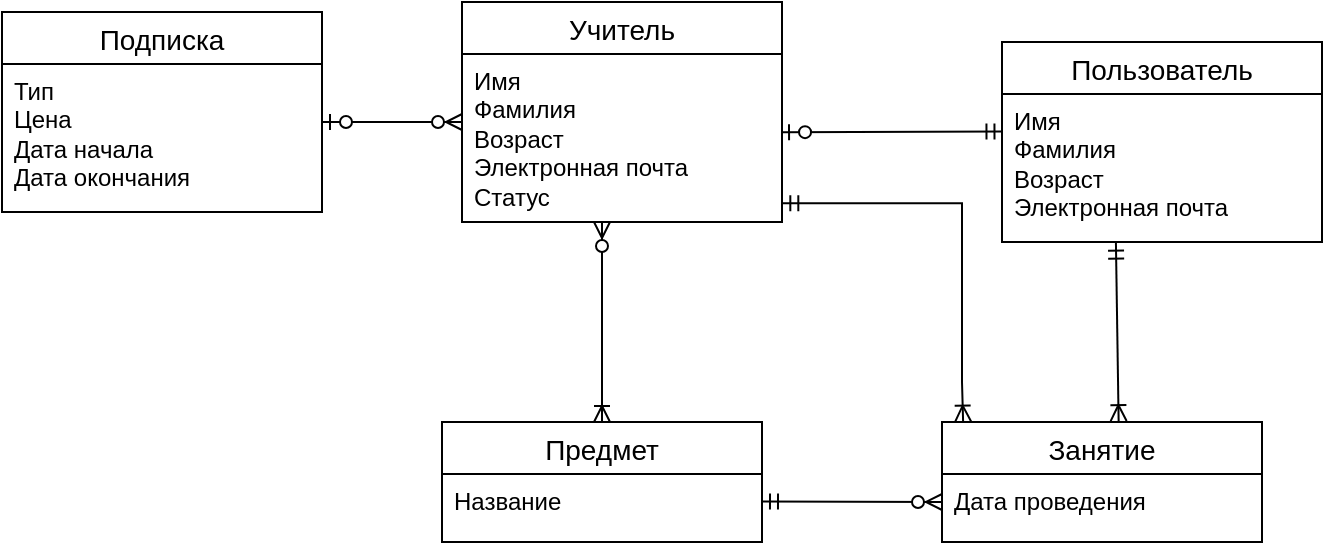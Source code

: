 <mxfile>
    <diagram id="3HHGXMptpGLxswifrUpp" name="Страница 1">
        <mxGraphModel dx="631" dy="335" grid="1" gridSize="10" guides="1" tooltips="1" connect="1" arrows="1" fold="1" page="1" pageScale="1" pageWidth="827" pageHeight="1169" math="0" shadow="0">
            <root>
                <mxCell id="0"/>
                <mxCell id="1" parent="0"/>
                <mxCell id="2" value="" style="fontSize=12;html=1;endArrow=ERoneToMany;startArrow=ERmandOne;rounded=0;entryX=0.552;entryY=-0.008;entryDx=0;entryDy=0;entryPerimeter=0;exitX=0.356;exitY=1.004;exitDx=0;exitDy=0;exitPerimeter=0;" edge="1" parent="1" source="15" target="16">
                    <mxGeometry width="100" height="100" relative="1" as="geometry">
                        <mxPoint x="609" y="270" as="sourcePoint"/>
                        <mxPoint x="610" y="360" as="targetPoint"/>
                    </mxGeometry>
                </mxCell>
                <mxCell id="3" value="" style="fontSize=12;html=1;endArrow=ERzeroToMany;startArrow=ERmandOne;rounded=0;entryX=-0.001;entryY=0.285;entryDx=0;entryDy=0;exitX=1;exitY=0.404;exitDx=0;exitDy=0;entryPerimeter=0;exitPerimeter=0;" edge="1" parent="1" source="11">
                    <mxGeometry width="100" height="100" relative="1" as="geometry">
                        <mxPoint x="410.24" y="400.4" as="sourcePoint"/>
                        <mxPoint x="520.0" y="400" as="targetPoint"/>
                    </mxGeometry>
                </mxCell>
                <mxCell id="4" value="" style="fontSize=12;html=1;endArrow=ERzeroToOne;startArrow=ERmandOne;rounded=0;entryX=0.998;entryY=0.216;entryDx=0;entryDy=0;entryPerimeter=0;exitX=0.001;exitY=0.21;exitDx=0;exitDy=0;exitPerimeter=0;" edge="1" parent="1">
                    <mxGeometry width="100" height="100" relative="1" as="geometry">
                        <mxPoint x="550.24" y="214.7" as="sourcePoint"/>
                        <mxPoint x="439.52" y="215.12" as="targetPoint"/>
                    </mxGeometry>
                </mxCell>
                <mxCell id="5" value="" style="fontSize=12;html=1;endArrow=ERzeroToMany;startArrow=ERzeroToOne;rounded=0;exitX=1;exitY=0.5;exitDx=0;exitDy=0;" edge="1" parent="1">
                    <mxGeometry width="100" height="100" relative="1" as="geometry">
                        <mxPoint x="210" y="210" as="sourcePoint"/>
                        <mxPoint x="280" y="210" as="targetPoint"/>
                    </mxGeometry>
                </mxCell>
                <mxCell id="6" value="" style="fontSize=12;html=1;endArrow=ERoneToMany;startArrow=ERzeroToMany;rounded=0;entryX=0.5;entryY=0;entryDx=0;entryDy=0;" edge="1" parent="1">
                    <mxGeometry width="100" height="100" relative="1" as="geometry">
                        <mxPoint x="350" y="260" as="sourcePoint"/>
                        <mxPoint x="350" y="360" as="targetPoint"/>
                    </mxGeometry>
                </mxCell>
                <mxCell id="7" value="" style="fontSize=12;html=1;endArrow=ERoneToMany;startArrow=ERmandOne;rounded=0;exitX=1.001;exitY=0.888;exitDx=0;exitDy=0;exitPerimeter=0;elbow=vertical;edgeStyle=orthogonalEdgeStyle;entryX=0.066;entryY=-0.003;entryDx=0;entryDy=0;entryPerimeter=0;" edge="1" parent="1" source="13" target="16">
                    <mxGeometry width="100" height="100" relative="1" as="geometry">
                        <mxPoint x="380" y="280" as="sourcePoint"/>
                        <mxPoint x="530" y="340" as="targetPoint"/>
                        <Array as="points">
                            <mxPoint x="530" y="251"/>
                            <mxPoint x="530" y="340"/>
                            <mxPoint x="531" y="340"/>
                        </Array>
                    </mxGeometry>
                </mxCell>
                <mxCell id="8" value="Подписка" style="swimlane;fontStyle=0;childLayout=stackLayout;horizontal=1;startSize=26;horizontalStack=0;resizeParent=1;resizeParentMax=0;resizeLast=0;collapsible=1;marginBottom=0;align=center;fontSize=14;" vertex="1" parent="1">
                    <mxGeometry x="50" y="155" width="160" height="100" as="geometry"/>
                </mxCell>
                <mxCell id="9" value="&lt;div&gt;Тип&lt;/div&gt;&lt;div&gt;Цена&lt;/div&gt;&lt;div&gt;Дата начала&lt;/div&gt;&lt;div&gt;Дата окончания&lt;/div&gt;" style="text;strokeColor=none;fillColor=none;spacingLeft=4;spacingRight=4;overflow=hidden;rotatable=0;points=[[0,0.5],[1,0.5]];portConstraint=eastwest;fontSize=12;whiteSpace=wrap;html=1;" vertex="1" parent="8">
                    <mxGeometry y="26" width="160" height="74" as="geometry"/>
                </mxCell>
                <mxCell id="10" value="Предмет" style="swimlane;fontStyle=0;childLayout=stackLayout;horizontal=1;startSize=26;horizontalStack=0;resizeParent=1;resizeParentMax=0;resizeLast=0;collapsible=1;marginBottom=0;align=center;fontSize=14;" vertex="1" parent="1">
                    <mxGeometry x="270" y="360" width="160" height="60" as="geometry"/>
                </mxCell>
                <mxCell id="11" value="&lt;div&gt;Название&lt;/div&gt;" style="text;strokeColor=none;fillColor=none;spacingLeft=4;spacingRight=4;overflow=hidden;rotatable=0;points=[[0,0.5],[1,0.5]];portConstraint=eastwest;fontSize=12;whiteSpace=wrap;html=1;" vertex="1" parent="10">
                    <mxGeometry y="26" width="160" height="34" as="geometry"/>
                </mxCell>
                <mxCell id="12" value="Учитель" style="swimlane;fontStyle=0;childLayout=stackLayout;horizontal=1;startSize=26;horizontalStack=0;resizeParent=1;resizeParentMax=0;resizeLast=0;collapsible=1;marginBottom=0;align=center;fontSize=14;" vertex="1" parent="1">
                    <mxGeometry x="280" y="150" width="160" height="110" as="geometry"/>
                </mxCell>
                <mxCell id="13" value="Имя&lt;div&gt;Фамилия&lt;/div&gt;&lt;div&gt;Возраст&lt;/div&gt;&lt;div&gt;Электронная почта&lt;/div&gt;&lt;div&gt;Статус&lt;/div&gt;" style="text;strokeColor=none;fillColor=none;spacingLeft=4;spacingRight=4;overflow=hidden;rotatable=0;points=[[0,0.5],[1,0.5]];portConstraint=eastwest;fontSize=12;whiteSpace=wrap;html=1;" vertex="1" parent="12">
                    <mxGeometry y="26" width="160" height="84" as="geometry"/>
                </mxCell>
                <mxCell id="14" value="Пользователь" style="swimlane;fontStyle=0;childLayout=stackLayout;horizontal=1;startSize=26;horizontalStack=0;resizeParent=1;resizeParentMax=0;resizeLast=0;collapsible=1;marginBottom=0;align=center;fontSize=14;" vertex="1" parent="1">
                    <mxGeometry x="550" y="170" width="160" height="100" as="geometry"/>
                </mxCell>
                <mxCell id="15" value="Имя&lt;div&gt;Фамилия&lt;/div&gt;&lt;div&gt;Возраст&lt;/div&gt;&lt;div&gt;Электронная почта&lt;/div&gt;" style="text;strokeColor=none;fillColor=none;spacingLeft=4;spacingRight=4;overflow=hidden;rotatable=0;points=[[0,0.5],[1,0.5]];portConstraint=eastwest;fontSize=12;whiteSpace=wrap;html=1;" vertex="1" parent="14">
                    <mxGeometry y="26" width="160" height="74" as="geometry"/>
                </mxCell>
                <mxCell id="16" value="Занятие" style="swimlane;fontStyle=0;childLayout=stackLayout;horizontal=1;startSize=26;horizontalStack=0;resizeParent=1;resizeParentMax=0;resizeLast=0;collapsible=1;marginBottom=0;align=center;fontSize=14;" vertex="1" parent="1">
                    <mxGeometry x="520" y="360" width="160" height="60" as="geometry"/>
                </mxCell>
                <mxCell id="17" value="&lt;div&gt;Дата проведения&lt;/div&gt;" style="text;strokeColor=none;fillColor=none;spacingLeft=4;spacingRight=4;overflow=hidden;rotatable=0;points=[[0,0.5],[1,0.5]];portConstraint=eastwest;fontSize=12;whiteSpace=wrap;html=1;" vertex="1" parent="16">
                    <mxGeometry y="26" width="160" height="34" as="geometry"/>
                </mxCell>
            </root>
        </mxGraphModel>
    </diagram>
    <diagram name="Логическая" id="tqp46UWrOPNlJtP1ji23">
        <mxGraphModel dx="1728" dy="479" grid="1" gridSize="10" guides="1" tooltips="1" connect="1" arrows="1" fold="1" page="1" pageScale="1" pageWidth="827" pageHeight="1169" math="0" shadow="0">
            <root>
                <mxCell id="0"/>
                <mxCell id="1" parent="0"/>
                <mxCell id="XHMddAtYbnCMsBiDMv2U-15" value="Пользователь" style="shape=table;startSize=30;container=1;collapsible=1;childLayout=tableLayout;fixedRows=1;rowLines=0;fontStyle=1;align=center;resizeLast=1;html=1;" parent="1" vertex="1">
                    <mxGeometry x="540" y="130" width="240" height="130" as="geometry"/>
                </mxCell>
                <mxCell id="XHMddAtYbnCMsBiDMv2U-16" value="" style="shape=tableRow;horizontal=0;startSize=0;swimlaneHead=0;swimlaneBody=0;fillColor=none;collapsible=0;dropTarget=0;points=[[0,0.5],[1,0.5]];portConstraint=eastwest;top=0;left=0;right=0;bottom=1;" parent="XHMddAtYbnCMsBiDMv2U-15" vertex="1">
                    <mxGeometry y="30" width="240" height="30" as="geometry"/>
                </mxCell>
                <mxCell id="XHMddAtYbnCMsBiDMv2U-17" value="PK" style="shape=partialRectangle;connectable=0;fillColor=none;top=0;left=0;bottom=0;right=0;fontStyle=1;overflow=hidden;whiteSpace=wrap;html=1;" parent="XHMddAtYbnCMsBiDMv2U-16" vertex="1">
                    <mxGeometry width="30" height="30" as="geometry">
                        <mxRectangle width="30" height="30" as="alternateBounds"/>
                    </mxGeometry>
                </mxCell>
                <mxCell id="XHMddAtYbnCMsBiDMv2U-18" value="&lt;span style=&quot;font-weight: 400;&quot;&gt;ИД Пользователя: Числовой&lt;/span&gt;" style="shape=partialRectangle;connectable=0;fillColor=none;top=0;left=0;bottom=0;right=0;align=left;spacingLeft=6;fontStyle=5;overflow=hidden;whiteSpace=wrap;html=1;" parent="XHMddAtYbnCMsBiDMv2U-16" vertex="1">
                    <mxGeometry x="30" width="210" height="30" as="geometry">
                        <mxRectangle width="210" height="30" as="alternateBounds"/>
                    </mxGeometry>
                </mxCell>
                <mxCell id="XHMddAtYbnCMsBiDMv2U-19" value="" style="shape=tableRow;horizontal=0;startSize=0;swimlaneHead=0;swimlaneBody=0;fillColor=none;collapsible=0;dropTarget=0;points=[[0,0.5],[1,0.5]];portConstraint=eastwest;top=0;left=0;right=0;bottom=0;" parent="XHMddAtYbnCMsBiDMv2U-15" vertex="1">
                    <mxGeometry y="60" width="240" height="70" as="geometry"/>
                </mxCell>
                <mxCell id="XHMddAtYbnCMsBiDMv2U-20" value="" style="shape=partialRectangle;connectable=0;fillColor=none;top=0;left=0;bottom=0;right=0;editable=1;overflow=hidden;whiteSpace=wrap;html=1;" parent="XHMddAtYbnCMsBiDMv2U-19" vertex="1">
                    <mxGeometry width="30" height="70" as="geometry">
                        <mxRectangle width="30" height="70" as="alternateBounds"/>
                    </mxGeometry>
                </mxCell>
                <mxCell id="XHMddAtYbnCMsBiDMv2U-21" value="&lt;div&gt;&lt;div&gt;Имя: Текстовый&lt;/div&gt;&lt;/div&gt;&lt;div&gt;Фамилия: Текстовый&lt;/div&gt;&lt;div&gt;Возраст: Числовой&lt;/div&gt;&lt;div&gt;Электронная почта: Текстовый&lt;/div&gt;&lt;div&gt;&lt;br&gt;&lt;/div&gt;&lt;div&gt;&lt;br&gt;&lt;/div&gt;" style="shape=partialRectangle;connectable=0;fillColor=none;top=0;left=0;bottom=0;right=0;align=left;spacingLeft=6;overflow=hidden;whiteSpace=wrap;html=1;" parent="XHMddAtYbnCMsBiDMv2U-19" vertex="1">
                    <mxGeometry x="30" width="210" height="70" as="geometry">
                        <mxRectangle width="210" height="70" as="alternateBounds"/>
                    </mxGeometry>
                </mxCell>
                <mxCell id="014ILrVLKDNd9Uv_96FD-1" value="Предмет" style="shape=table;startSize=30;container=1;collapsible=1;childLayout=tableLayout;fixedRows=1;rowLines=0;fontStyle=1;align=center;resizeLast=1;html=1;" parent="1" vertex="1">
                    <mxGeometry x="160" y="360" width="240" height="95.0" as="geometry"/>
                </mxCell>
                <mxCell id="014ILrVLKDNd9Uv_96FD-2" value="" style="shape=tableRow;horizontal=0;startSize=0;swimlaneHead=0;swimlaneBody=0;fillColor=none;collapsible=0;dropTarget=0;points=[[0,0.5],[1,0.5]];portConstraint=eastwest;top=0;left=0;right=0;bottom=1;" parent="014ILrVLKDNd9Uv_96FD-1" vertex="1">
                    <mxGeometry y="30" width="240" height="30" as="geometry"/>
                </mxCell>
                <mxCell id="014ILrVLKDNd9Uv_96FD-3" value="PK" style="shape=partialRectangle;connectable=0;fillColor=none;top=0;left=0;bottom=0;right=0;fontStyle=1;overflow=hidden;whiteSpace=wrap;html=1;" parent="014ILrVLKDNd9Uv_96FD-2" vertex="1">
                    <mxGeometry width="30" height="30" as="geometry">
                        <mxRectangle width="30" height="30" as="alternateBounds"/>
                    </mxGeometry>
                </mxCell>
                <mxCell id="014ILrVLKDNd9Uv_96FD-4" value="&lt;span style=&quot;font-weight: 400;&quot;&gt;ИД Предмета: Числовой&lt;/span&gt;" style="shape=partialRectangle;connectable=0;fillColor=none;top=0;left=0;bottom=0;right=0;align=left;spacingLeft=6;fontStyle=5;overflow=hidden;whiteSpace=wrap;html=1;" parent="014ILrVLKDNd9Uv_96FD-2" vertex="1">
                    <mxGeometry x="30" width="210" height="30" as="geometry">
                        <mxRectangle width="210" height="30" as="alternateBounds"/>
                    </mxGeometry>
                </mxCell>
                <mxCell id="014ILrVLKDNd9Uv_96FD-5" value="" style="shape=tableRow;horizontal=0;startSize=0;swimlaneHead=0;swimlaneBody=0;fillColor=none;collapsible=0;dropTarget=0;points=[[0,0.5],[1,0.5]];portConstraint=eastwest;top=0;left=0;right=0;bottom=0;" parent="014ILrVLKDNd9Uv_96FD-1" vertex="1">
                    <mxGeometry y="60" width="240" height="35" as="geometry"/>
                </mxCell>
                <mxCell id="014ILrVLKDNd9Uv_96FD-6" value="" style="shape=partialRectangle;connectable=0;fillColor=none;top=0;left=0;bottom=0;right=0;editable=1;overflow=hidden;whiteSpace=wrap;html=1;" parent="014ILrVLKDNd9Uv_96FD-5" vertex="1">
                    <mxGeometry width="30" height="35" as="geometry">
                        <mxRectangle width="30" height="35" as="alternateBounds"/>
                    </mxGeometry>
                </mxCell>
                <mxCell id="014ILrVLKDNd9Uv_96FD-7" value="&lt;div&gt;&lt;div&gt;Название: Текстовый&lt;/div&gt;&lt;/div&gt;&lt;div&gt;&lt;br&gt;&lt;/div&gt;" style="shape=partialRectangle;connectable=0;fillColor=none;top=0;left=0;bottom=0;right=0;align=left;spacingLeft=6;overflow=hidden;whiteSpace=wrap;html=1;" parent="014ILrVLKDNd9Uv_96FD-5" vertex="1">
                    <mxGeometry x="30" width="210" height="35" as="geometry">
                        <mxRectangle width="210" height="35" as="alternateBounds"/>
                    </mxGeometry>
                </mxCell>
                <mxCell id="ruHXS0uNNNwxj7pp0HAh-1" value="" style="fontSize=12;html=1;endArrow=ERoneToMany;startArrow=ERmandOne;rounded=0;entryX=0.375;entryY=0;entryDx=0;entryDy=0;entryPerimeter=0;" parent="1" target="014ILrVLKDNd9Uv_96FD-8" edge="1">
                    <mxGeometry width="100" height="100" relative="1" as="geometry">
                        <mxPoint x="599" y="260" as="sourcePoint"/>
                        <mxPoint x="630" y="360" as="targetPoint"/>
                    </mxGeometry>
                </mxCell>
                <mxCell id="ruHXS0uNNNwxj7pp0HAh-3" value="" style="fontSize=12;html=1;endArrow=ERzeroToMany;startArrow=ERmandOne;rounded=0;entryX=-0.001;entryY=0.285;entryDx=0;entryDy=0;exitX=1;exitY=0.5;exitDx=0;exitDy=0;entryPerimeter=0;" parent="1" source="014ILrVLKDNd9Uv_96FD-5" target="014ILrVLKDNd9Uv_96FD-12" edge="1">
                    <mxGeometry width="100" height="100" relative="1" as="geometry">
                        <mxPoint x="360" y="500" as="sourcePoint"/>
                        <mxPoint x="460" y="400" as="targetPoint"/>
                    </mxGeometry>
                </mxCell>
                <mxCell id="014ILrVLKDNd9Uv_96FD-8" value="Занятие" style="shape=table;startSize=30;container=1;collapsible=1;childLayout=tableLayout;fixedRows=1;rowLines=0;fontStyle=1;align=center;resizeLast=1;html=1;" parent="1" vertex="1">
                    <mxGeometry x="510" y="360" width="240" height="130" as="geometry"/>
                </mxCell>
                <mxCell id="014ILrVLKDNd9Uv_96FD-9" value="" style="shape=tableRow;horizontal=0;startSize=0;swimlaneHead=0;swimlaneBody=0;fillColor=none;collapsible=0;dropTarget=0;points=[[0,0.5],[1,0.5]];portConstraint=eastwest;top=0;left=0;right=0;bottom=1;" parent="014ILrVLKDNd9Uv_96FD-8" vertex="1">
                    <mxGeometry y="30" width="240" height="30" as="geometry"/>
                </mxCell>
                <mxCell id="014ILrVLKDNd9Uv_96FD-10" value="PK" style="shape=partialRectangle;connectable=0;fillColor=none;top=0;left=0;bottom=0;right=0;fontStyle=1;overflow=hidden;whiteSpace=wrap;html=1;" parent="014ILrVLKDNd9Uv_96FD-9" vertex="1">
                    <mxGeometry width="30" height="30" as="geometry">
                        <mxRectangle width="30" height="30" as="alternateBounds"/>
                    </mxGeometry>
                </mxCell>
                <mxCell id="014ILrVLKDNd9Uv_96FD-11" value="&lt;span style=&quot;font-weight: 400;&quot;&gt;ИД Занятия: Числовой&lt;/span&gt;" style="shape=partialRectangle;connectable=0;fillColor=none;top=0;left=0;bottom=0;right=0;align=left;spacingLeft=6;fontStyle=5;overflow=hidden;whiteSpace=wrap;html=1;" parent="014ILrVLKDNd9Uv_96FD-9" vertex="1">
                    <mxGeometry x="30" width="210" height="30" as="geometry">
                        <mxRectangle width="210" height="30" as="alternateBounds"/>
                    </mxGeometry>
                </mxCell>
                <mxCell id="014ILrVLKDNd9Uv_96FD-12" value="" style="shape=tableRow;horizontal=0;startSize=0;swimlaneHead=0;swimlaneBody=0;fillColor=none;collapsible=0;dropTarget=0;points=[[0,0.5],[1,0.5]];portConstraint=eastwest;top=0;left=0;right=0;bottom=0;" parent="014ILrVLKDNd9Uv_96FD-8" vertex="1">
                    <mxGeometry y="60" width="240" height="60" as="geometry"/>
                </mxCell>
                <mxCell id="014ILrVLKDNd9Uv_96FD-13" value="FK&lt;div&gt;FK&lt;/div&gt;&lt;div&gt;FK&lt;/div&gt;&lt;div&gt;&lt;br&gt;&lt;/div&gt;" style="shape=partialRectangle;connectable=0;fillColor=none;top=0;left=0;bottom=0;right=0;editable=1;overflow=hidden;whiteSpace=wrap;html=1;" parent="014ILrVLKDNd9Uv_96FD-12" vertex="1">
                    <mxGeometry width="30" height="60" as="geometry">
                        <mxRectangle width="30" height="60" as="alternateBounds"/>
                    </mxGeometry>
                </mxCell>
                <mxCell id="014ILrVLKDNd9Uv_96FD-14" value="&lt;div&gt;&lt;div&gt;ИД Предмета: Числовой&lt;/div&gt;&lt;/div&gt;&lt;div&gt;ИД Учителя: Числовой&lt;/div&gt;&lt;div&gt;ИД Ученика: Числовой&lt;/div&gt;&lt;div&gt;Дата проведения: Дата&lt;/div&gt;" style="shape=partialRectangle;connectable=0;fillColor=none;top=0;left=0;bottom=0;right=0;align=left;spacingLeft=6;overflow=hidden;whiteSpace=wrap;html=1;" parent="014ILrVLKDNd9Uv_96FD-12" vertex="1">
                    <mxGeometry x="30" width="210" height="60" as="geometry">
                        <mxRectangle width="210" height="60" as="alternateBounds"/>
                    </mxGeometry>
                </mxCell>
                <mxCell id="akrP_8PBClnL0awIcNKM-8" value="Учитель" style="shape=table;startSize=30;container=1;collapsible=1;childLayout=tableLayout;fixedRows=1;rowLines=0;fontStyle=1;align=center;resizeLast=1;html=1;" parent="1" vertex="1">
                    <mxGeometry x="190" y="130" width="240" height="130" as="geometry"/>
                </mxCell>
                <mxCell id="akrP_8PBClnL0awIcNKM-9" value="" style="shape=tableRow;horizontal=0;startSize=0;swimlaneHead=0;swimlaneBody=0;fillColor=none;collapsible=0;dropTarget=0;points=[[0,0.5],[1,0.5]];portConstraint=eastwest;top=0;left=0;right=0;bottom=1;" parent="akrP_8PBClnL0awIcNKM-8" vertex="1">
                    <mxGeometry y="30" width="240" height="30" as="geometry"/>
                </mxCell>
                <mxCell id="akrP_8PBClnL0awIcNKM-10" value="PK" style="shape=partialRectangle;connectable=0;fillColor=none;top=0;left=0;bottom=0;right=0;fontStyle=1;overflow=hidden;whiteSpace=wrap;html=1;" parent="akrP_8PBClnL0awIcNKM-9" vertex="1">
                    <mxGeometry width="30" height="30" as="geometry">
                        <mxRectangle width="30" height="30" as="alternateBounds"/>
                    </mxGeometry>
                </mxCell>
                <mxCell id="akrP_8PBClnL0awIcNKM-11" value="&lt;span style=&quot;font-weight: 400;&quot;&gt;ИД Учителя: Числовой&lt;/span&gt;" style="shape=partialRectangle;connectable=0;fillColor=none;top=0;left=0;bottom=0;right=0;align=left;spacingLeft=6;fontStyle=5;overflow=hidden;whiteSpace=wrap;html=1;" parent="akrP_8PBClnL0awIcNKM-9" vertex="1">
                    <mxGeometry x="30" width="210" height="30" as="geometry">
                        <mxRectangle width="210" height="30" as="alternateBounds"/>
                    </mxGeometry>
                </mxCell>
                <mxCell id="akrP_8PBClnL0awIcNKM-12" value="" style="shape=tableRow;horizontal=0;startSize=0;swimlaneHead=0;swimlaneBody=0;fillColor=none;collapsible=0;dropTarget=0;points=[[0,0.5],[1,0.5]];portConstraint=eastwest;top=0;left=0;right=0;bottom=0;" parent="akrP_8PBClnL0awIcNKM-8" vertex="1">
                    <mxGeometry y="60" width="240" height="70" as="geometry"/>
                </mxCell>
                <mxCell id="akrP_8PBClnL0awIcNKM-13" value="&lt;div&gt;FK&lt;/div&gt;&lt;div&gt;&lt;br&gt;&lt;/div&gt;&lt;div&gt;&lt;span style=&quot;background-color: initial;&quot;&gt;FK&lt;/span&gt;&lt;/div&gt;&lt;div&gt;FK&lt;/div&gt;" style="shape=partialRectangle;connectable=0;fillColor=none;top=0;left=0;bottom=0;right=0;editable=1;overflow=hidden;whiteSpace=wrap;html=1;" parent="akrP_8PBClnL0awIcNKM-12" vertex="1">
                    <mxGeometry width="30" height="70" as="geometry">
                        <mxRectangle width="30" height="70" as="alternateBounds"/>
                    </mxGeometry>
                </mxCell>
                <mxCell id="akrP_8PBClnL0awIcNKM-14" value="&lt;div&gt;&lt;div&gt;ИД Пользователя&lt;/div&gt;&lt;/div&gt;&lt;div&gt;Статус: Булевый&lt;/div&gt;&lt;div&gt;ИД Предмета: Числовой&lt;/div&gt;&lt;div&gt;ИД Подписки: Числовой&lt;/div&gt;" style="shape=partialRectangle;connectable=0;fillColor=none;top=0;left=0;bottom=0;right=0;align=left;spacingLeft=6;overflow=hidden;whiteSpace=wrap;html=1;" parent="akrP_8PBClnL0awIcNKM-12" vertex="1">
                    <mxGeometry x="30" width="210" height="70" as="geometry">
                        <mxRectangle width="210" height="70" as="alternateBounds"/>
                    </mxGeometry>
                </mxCell>
                <mxCell id="akrP_8PBClnL0awIcNKM-15" value="" style="fontSize=12;html=1;endArrow=ERzeroToOne;startArrow=ERmandOne;rounded=0;entryX=0.998;entryY=0.216;entryDx=0;entryDy=0;entryPerimeter=0;exitX=0.001;exitY=0.21;exitDx=0;exitDy=0;exitPerimeter=0;" parent="1" source="XHMddAtYbnCMsBiDMv2U-19" target="akrP_8PBClnL0awIcNKM-12" edge="1">
                    <mxGeometry width="100" height="100" relative="1" as="geometry">
                        <mxPoint x="410" y="290" as="sourcePoint"/>
                        <mxPoint x="510" y="190" as="targetPoint"/>
                    </mxGeometry>
                </mxCell>
                <mxCell id="akrP_8PBClnL0awIcNKM-16" value="Подписка" style="shape=table;startSize=30;container=1;collapsible=1;childLayout=tableLayout;fixedRows=1;rowLines=0;fontStyle=1;align=center;resizeLast=1;html=1;" parent="1" vertex="1">
                    <mxGeometry x="-130" y="150" width="240" height="140" as="geometry"/>
                </mxCell>
                <mxCell id="akrP_8PBClnL0awIcNKM-17" value="" style="shape=tableRow;horizontal=0;startSize=0;swimlaneHead=0;swimlaneBody=0;fillColor=none;collapsible=0;dropTarget=0;points=[[0,0.5],[1,0.5]];portConstraint=eastwest;top=0;left=0;right=0;bottom=1;" parent="akrP_8PBClnL0awIcNKM-16" vertex="1">
                    <mxGeometry y="30" width="240" height="30" as="geometry"/>
                </mxCell>
                <mxCell id="akrP_8PBClnL0awIcNKM-18" value="PK" style="shape=partialRectangle;connectable=0;fillColor=none;top=0;left=0;bottom=0;right=0;fontStyle=1;overflow=hidden;whiteSpace=wrap;html=1;" parent="akrP_8PBClnL0awIcNKM-17" vertex="1">
                    <mxGeometry width="30" height="30" as="geometry">
                        <mxRectangle width="30" height="30" as="alternateBounds"/>
                    </mxGeometry>
                </mxCell>
                <mxCell id="akrP_8PBClnL0awIcNKM-19" value="&lt;span style=&quot;font-weight: 400;&quot;&gt;ИД Подписки: Числовой&lt;/span&gt;" style="shape=partialRectangle;connectable=0;fillColor=none;top=0;left=0;bottom=0;right=0;align=left;spacingLeft=6;fontStyle=5;overflow=hidden;whiteSpace=wrap;html=1;" parent="akrP_8PBClnL0awIcNKM-17" vertex="1">
                    <mxGeometry x="30" width="210" height="30" as="geometry">
                        <mxRectangle width="210" height="30" as="alternateBounds"/>
                    </mxGeometry>
                </mxCell>
                <mxCell id="akrP_8PBClnL0awIcNKM-20" value="" style="shape=tableRow;horizontal=0;startSize=0;swimlaneHead=0;swimlaneBody=0;fillColor=none;collapsible=0;dropTarget=0;points=[[0,0.5],[1,0.5]];portConstraint=eastwest;top=0;left=0;right=0;bottom=0;" parent="akrP_8PBClnL0awIcNKM-16" vertex="1">
                    <mxGeometry y="60" width="240" height="80" as="geometry"/>
                </mxCell>
                <mxCell id="akrP_8PBClnL0awIcNKM-21" value="" style="shape=partialRectangle;connectable=0;fillColor=none;top=0;left=0;bottom=0;right=0;editable=1;overflow=hidden;whiteSpace=wrap;html=1;" parent="akrP_8PBClnL0awIcNKM-20" vertex="1">
                    <mxGeometry width="30" height="80" as="geometry">
                        <mxRectangle width="30" height="80" as="alternateBounds"/>
                    </mxGeometry>
                </mxCell>
                <mxCell id="akrP_8PBClnL0awIcNKM-22" value="&lt;div&gt;&lt;div&gt;Тип: Текстовый&lt;/div&gt;&lt;/div&gt;&lt;div&gt;Цена: Числовой&lt;/div&gt;&lt;div&gt;Дата начала: Дата&lt;/div&gt;&lt;div&gt;Дата окончания: Дата&lt;/div&gt;" style="shape=partialRectangle;connectable=0;fillColor=none;top=0;left=0;bottom=0;right=0;align=left;spacingLeft=6;overflow=hidden;whiteSpace=wrap;html=1;" parent="akrP_8PBClnL0awIcNKM-20" vertex="1">
                    <mxGeometry x="30" width="210" height="80" as="geometry">
                        <mxRectangle width="210" height="80" as="alternateBounds"/>
                    </mxGeometry>
                </mxCell>
                <mxCell id="akrP_8PBClnL0awIcNKM-23" value="" style="fontSize=12;html=1;endArrow=ERzeroToMany;startArrow=ERzeroToOne;rounded=0;exitX=1;exitY=0.5;exitDx=0;exitDy=0;" parent="1" source="akrP_8PBClnL0awIcNKM-20" edge="1">
                    <mxGeometry width="100" height="100" relative="1" as="geometry">
                        <mxPoint x="260" y="310" as="sourcePoint"/>
                        <mxPoint x="190" y="250" as="targetPoint"/>
                    </mxGeometry>
                </mxCell>
                <mxCell id="akrP_8PBClnL0awIcNKM-24" value="" style="fontSize=12;html=1;endArrow=ERoneToMany;startArrow=ERzeroToMany;rounded=0;entryX=0.5;entryY=0;entryDx=0;entryDy=0;" parent="1" target="014ILrVLKDNd9Uv_96FD-1" edge="1">
                    <mxGeometry width="100" height="100" relative="1" as="geometry">
                        <mxPoint x="280" y="260" as="sourcePoint"/>
                        <mxPoint x="280" y="400" as="targetPoint"/>
                    </mxGeometry>
                </mxCell>
                <mxCell id="akrP_8PBClnL0awIcNKM-25" value="" style="fontSize=12;html=1;endArrow=ERoneToMany;startArrow=ERmandOne;rounded=0;exitX=0.828;exitY=0.989;exitDx=0;exitDy=0;edgeStyle=orthogonalEdgeStyle;entryX=0.155;entryY=-0.004;entryDx=0;entryDy=0;exitPerimeter=0;entryPerimeter=0;" parent="1" source="akrP_8PBClnL0awIcNKM-12" target="014ILrVLKDNd9Uv_96FD-8" edge="1">
                    <mxGeometry width="100" height="100" relative="1" as="geometry">
                        <mxPoint x="400" y="385" as="sourcePoint"/>
                        <mxPoint x="480" y="260" as="targetPoint"/>
                    </mxGeometry>
                </mxCell>
            </root>
        </mxGraphModel>
    </diagram>
    <diagram name="Физическая" id="vLJ0sUfP6tCsYkfTv2zJ">
        <mxGraphModel dx="1458" dy="335" grid="1" gridSize="10" guides="1" tooltips="1" connect="1" arrows="1" fold="1" page="1" pageScale="1" pageWidth="827" pageHeight="1169" math="0" shadow="0">
            <root>
                <mxCell id="0"/>
                <mxCell id="1" parent="0"/>
                <mxCell id="23YrCqFrMJOy3-r_V5tc-1" value="TEACHER" style="shape=table;startSize=30;container=1;collapsible=1;childLayout=tableLayout;fixedRows=1;rowLines=0;fontStyle=1;align=center;resizeLast=1;html=1;" parent="1" vertex="1">
                    <mxGeometry x="-80" y="172.5" width="270" height="127.5" as="geometry"/>
                </mxCell>
                <mxCell id="23YrCqFrMJOy3-r_V5tc-2" value="" style="shape=tableRow;horizontal=0;startSize=0;swimlaneHead=0;swimlaneBody=0;fillColor=none;collapsible=0;dropTarget=0;points=[[0,0.5],[1,0.5]];portConstraint=eastwest;top=0;left=0;right=0;bottom=1;" parent="23YrCqFrMJOy3-r_V5tc-1" vertex="1">
                    <mxGeometry y="30" width="270" height="30" as="geometry"/>
                </mxCell>
                <mxCell id="23YrCqFrMJOy3-r_V5tc-3" value="PK" style="shape=partialRectangle;connectable=0;fillColor=none;top=0;left=0;bottom=0;right=0;fontStyle=1;overflow=hidden;whiteSpace=wrap;html=1;" parent="23YrCqFrMJOy3-r_V5tc-2" vertex="1">
                    <mxGeometry width="30" height="30" as="geometry">
                        <mxRectangle width="30" height="30" as="alternateBounds"/>
                    </mxGeometry>
                </mxCell>
                <mxCell id="23YrCqFrMJOy3-r_V5tc-4" value="&lt;span style=&quot;font-weight: 400;&quot;&gt;ID: Number(14,0)&lt;/span&gt;" style="shape=partialRectangle;connectable=0;fillColor=none;top=0;left=0;bottom=0;right=0;align=left;spacingLeft=6;fontStyle=5;overflow=hidden;whiteSpace=wrap;html=1;" parent="23YrCqFrMJOy3-r_V5tc-2" vertex="1">
                    <mxGeometry x="30" width="240" height="30" as="geometry">
                        <mxRectangle width="240" height="30" as="alternateBounds"/>
                    </mxGeometry>
                </mxCell>
                <mxCell id="23YrCqFrMJOy3-r_V5tc-5" value="" style="shape=tableRow;horizontal=0;startSize=0;swimlaneHead=0;swimlaneBody=0;fillColor=none;collapsible=0;dropTarget=0;points=[[0,0.5],[1,0.5]];portConstraint=eastwest;top=0;left=0;right=0;bottom=0;" parent="23YrCqFrMJOy3-r_V5tc-1" vertex="1">
                    <mxGeometry y="60" width="270" height="68" as="geometry"/>
                </mxCell>
                <mxCell id="23YrCqFrMJOy3-r_V5tc-6" value="&lt;div&gt;FK&lt;/div&gt;&lt;div&gt;&lt;br&gt;&lt;/div&gt;&lt;div&gt;FK&lt;/div&gt;&lt;div&gt;FK&lt;/div&gt;&lt;div&gt;&lt;br&gt;&lt;/div&gt;&lt;div&gt;&lt;br&gt;&lt;/div&gt;&lt;div&gt;&lt;br&gt;&lt;/div&gt;" style="shape=partialRectangle;connectable=0;fillColor=none;top=0;left=0;bottom=0;right=0;editable=1;overflow=hidden;whiteSpace=wrap;html=1;" parent="23YrCqFrMJOy3-r_V5tc-5" vertex="1">
                    <mxGeometry width="30" height="68" as="geometry">
                        <mxRectangle width="30" height="68" as="alternateBounds"/>
                    </mxGeometry>
                </mxCell>
                <mxCell id="23YrCqFrMJOy3-r_V5tc-7" value="&lt;div&gt;&lt;span style=&quot;background-color: initial;&quot;&gt;user_id: Number(14.0)&lt;/span&gt;&lt;/div&gt;&lt;div&gt;&lt;div&gt;&lt;span style=&quot;background-color: initial;&quot;&gt;status: boolean NOT NULL&lt;/span&gt;&lt;/div&gt;&lt;/div&gt;&lt;div&gt;subject_id:&amp;nbsp;&lt;span style=&quot;background-color: initial;&quot;&gt;Number(14,0) NOT NULL&lt;/span&gt;&lt;/div&gt;&lt;div&gt;subscription_id:&amp;nbsp;&lt;span style=&quot;background-color: initial;&quot;&gt;Number(14,0)&lt;/span&gt;&lt;/div&gt;&lt;div&gt;&lt;span style=&quot;background-color: initial;&quot;&gt;&lt;br&gt;&lt;/span&gt;&lt;/div&gt;&lt;div&gt;&lt;span style=&quot;background-color: initial;&quot;&gt;&lt;br&gt;&lt;/span&gt;&lt;/div&gt;&lt;div&gt;&lt;span style=&quot;background-color: initial;&quot;&gt;&lt;br&gt;&lt;/span&gt;&lt;/div&gt;" style="shape=partialRectangle;connectable=0;fillColor=none;top=0;left=0;bottom=0;right=0;align=left;spacingLeft=6;overflow=hidden;whiteSpace=wrap;html=1;" parent="23YrCqFrMJOy3-r_V5tc-5" vertex="1">
                    <mxGeometry x="30" width="240" height="68" as="geometry">
                        <mxRectangle width="240" height="68" as="alternateBounds"/>
                    </mxGeometry>
                </mxCell>
                <mxCell id="23YrCqFrMJOy3-r_V5tc-8" value="USER" style="shape=table;startSize=30;container=1;collapsible=1;childLayout=tableLayout;fixedRows=1;rowLines=0;fontStyle=1;align=center;resizeLast=1;html=1;" parent="1" vertex="1">
                    <mxGeometry x="300" y="172.5" width="250" height="130" as="geometry"/>
                </mxCell>
                <mxCell id="23YrCqFrMJOy3-r_V5tc-9" value="" style="shape=tableRow;horizontal=0;startSize=0;swimlaneHead=0;swimlaneBody=0;fillColor=none;collapsible=0;dropTarget=0;points=[[0,0.5],[1,0.5]];portConstraint=eastwest;top=0;left=0;right=0;bottom=1;" parent="23YrCqFrMJOy3-r_V5tc-8" vertex="1">
                    <mxGeometry y="30" width="250" height="30" as="geometry"/>
                </mxCell>
                <mxCell id="23YrCqFrMJOy3-r_V5tc-10" value="PK" style="shape=partialRectangle;connectable=0;fillColor=none;top=0;left=0;bottom=0;right=0;fontStyle=1;overflow=hidden;whiteSpace=wrap;html=1;" parent="23YrCqFrMJOy3-r_V5tc-9" vertex="1">
                    <mxGeometry width="30" height="30" as="geometry">
                        <mxRectangle width="30" height="30" as="alternateBounds"/>
                    </mxGeometry>
                </mxCell>
                <mxCell id="23YrCqFrMJOy3-r_V5tc-11" value="&lt;span style=&quot;font-weight: 400;&quot;&gt;ID: Number(14,0)&lt;/span&gt;" style="shape=partialRectangle;connectable=0;fillColor=none;top=0;left=0;bottom=0;right=0;align=left;spacingLeft=6;fontStyle=5;overflow=hidden;whiteSpace=wrap;html=1;" parent="23YrCqFrMJOy3-r_V5tc-9" vertex="1">
                    <mxGeometry x="30" width="220" height="30" as="geometry">
                        <mxRectangle width="220" height="30" as="alternateBounds"/>
                    </mxGeometry>
                </mxCell>
                <mxCell id="23YrCqFrMJOy3-r_V5tc-12" value="" style="shape=tableRow;horizontal=0;startSize=0;swimlaneHead=0;swimlaneBody=0;fillColor=none;collapsible=0;dropTarget=0;points=[[0,0.5],[1,0.5]];portConstraint=eastwest;top=0;left=0;right=0;bottom=0;" parent="23YrCqFrMJOy3-r_V5tc-8" vertex="1">
                    <mxGeometry y="60" width="250" height="70" as="geometry"/>
                </mxCell>
                <mxCell id="23YrCqFrMJOy3-r_V5tc-13" value="" style="shape=partialRectangle;connectable=0;fillColor=none;top=0;left=0;bottom=0;right=0;editable=1;overflow=hidden;whiteSpace=wrap;html=1;" parent="23YrCqFrMJOy3-r_V5tc-12" vertex="1">
                    <mxGeometry width="30" height="70" as="geometry">
                        <mxRectangle width="30" height="70" as="alternateBounds"/>
                    </mxGeometry>
                </mxCell>
                <mxCell id="23YrCqFrMJOy3-r_V5tc-14" value="&lt;div&gt;&lt;div&gt;first_name: Varchar2(100) NOT NULL&lt;/div&gt;&lt;/div&gt;&lt;div&gt;last_name: Varchar2(100) NOT NULL&lt;/div&gt;&lt;div&gt;age: Number(3,0) NOT NULL&lt;/div&gt;&lt;div&gt;email: Varchar2(100) NOT NULL&lt;/div&gt;&lt;div&gt;&lt;br&gt;&lt;/div&gt;&lt;div&gt;&lt;br&gt;&lt;/div&gt;" style="shape=partialRectangle;connectable=0;fillColor=none;top=0;left=0;bottom=0;right=0;align=left;spacingLeft=6;overflow=hidden;whiteSpace=wrap;html=1;" parent="23YrCqFrMJOy3-r_V5tc-12" vertex="1">
                    <mxGeometry x="30" width="220" height="70" as="geometry">
                        <mxRectangle width="220" height="70" as="alternateBounds"/>
                    </mxGeometry>
                </mxCell>
                <mxCell id="23YrCqFrMJOy3-r_V5tc-15" value="SUBSCRIPTION" style="shape=table;startSize=30;container=1;collapsible=1;childLayout=tableLayout;fixedRows=1;rowLines=0;fontStyle=1;align=center;resizeLast=1;html=1;" parent="1" vertex="1">
                    <mxGeometry x="-413" y="190" width="240" height="135" as="geometry"/>
                </mxCell>
                <mxCell id="23YrCqFrMJOy3-r_V5tc-16" value="" style="shape=tableRow;horizontal=0;startSize=0;swimlaneHead=0;swimlaneBody=0;fillColor=none;collapsible=0;dropTarget=0;points=[[0,0.5],[1,0.5]];portConstraint=eastwest;top=0;left=0;right=0;bottom=1;" parent="23YrCqFrMJOy3-r_V5tc-15" vertex="1">
                    <mxGeometry y="30" width="240" height="30" as="geometry"/>
                </mxCell>
                <mxCell id="23YrCqFrMJOy3-r_V5tc-17" value="PK" style="shape=partialRectangle;connectable=0;fillColor=none;top=0;left=0;bottom=0;right=0;fontStyle=1;overflow=hidden;whiteSpace=wrap;html=1;" parent="23YrCqFrMJOy3-r_V5tc-16" vertex="1">
                    <mxGeometry width="30" height="30" as="geometry">
                        <mxRectangle width="30" height="30" as="alternateBounds"/>
                    </mxGeometry>
                </mxCell>
                <mxCell id="23YrCqFrMJOy3-r_V5tc-18" value="&lt;span style=&quot;font-weight: 400;&quot;&gt;ID: Number(14,0)&lt;/span&gt;" style="shape=partialRectangle;connectable=0;fillColor=none;top=0;left=0;bottom=0;right=0;align=left;spacingLeft=6;fontStyle=5;overflow=hidden;whiteSpace=wrap;html=1;" parent="23YrCqFrMJOy3-r_V5tc-16" vertex="1">
                    <mxGeometry x="30" width="210" height="30" as="geometry">
                        <mxRectangle width="210" height="30" as="alternateBounds"/>
                    </mxGeometry>
                </mxCell>
                <mxCell id="23YrCqFrMJOy3-r_V5tc-19" value="" style="shape=tableRow;horizontal=0;startSize=0;swimlaneHead=0;swimlaneBody=0;fillColor=none;collapsible=0;dropTarget=0;points=[[0,0.5],[1,0.5]];portConstraint=eastwest;top=0;left=0;right=0;bottom=0;" parent="23YrCqFrMJOy3-r_V5tc-15" vertex="1">
                    <mxGeometry y="60" width="240" height="75" as="geometry"/>
                </mxCell>
                <mxCell id="23YrCqFrMJOy3-r_V5tc-20" value="" style="shape=partialRectangle;connectable=0;fillColor=none;top=0;left=0;bottom=0;right=0;editable=1;overflow=hidden;whiteSpace=wrap;html=1;" parent="23YrCqFrMJOy3-r_V5tc-19" vertex="1">
                    <mxGeometry width="30" height="75" as="geometry">
                        <mxRectangle width="30" height="75" as="alternateBounds"/>
                    </mxGeometry>
                </mxCell>
                <mxCell id="23YrCqFrMJOy3-r_V5tc-21" value="&lt;div&gt;&lt;div&gt;type: Varchar2(32) NOT NULL&lt;/div&gt;&lt;/div&gt;&lt;div&gt;price: Number(14,2) NOT NULL&lt;/div&gt;&lt;div&gt;start_date: Date NOT NULL&lt;/div&gt;&lt;div&gt;end_date: Date NOT NULL&lt;/div&gt;" style="shape=partialRectangle;connectable=0;fillColor=none;top=0;left=0;bottom=0;right=0;align=left;spacingLeft=6;overflow=hidden;whiteSpace=wrap;html=1;" parent="23YrCqFrMJOy3-r_V5tc-19" vertex="1">
                    <mxGeometry x="30" width="210" height="75" as="geometry">
                        <mxRectangle width="210" height="75" as="alternateBounds"/>
                    </mxGeometry>
                </mxCell>
                <mxCell id="23YrCqFrMJOy3-r_V5tc-22" value="SUBJECT" style="shape=table;startSize=30;container=1;collapsible=1;childLayout=tableLayout;fixedRows=1;rowLines=0;fontStyle=1;align=center;resizeLast=1;html=1;" parent="1" vertex="1">
                    <mxGeometry x="-90" y="432.5" width="240" height="95.0" as="geometry"/>
                </mxCell>
                <mxCell id="23YrCqFrMJOy3-r_V5tc-23" value="" style="shape=tableRow;horizontal=0;startSize=0;swimlaneHead=0;swimlaneBody=0;fillColor=none;collapsible=0;dropTarget=0;points=[[0,0.5],[1,0.5]];portConstraint=eastwest;top=0;left=0;right=0;bottom=1;" parent="23YrCqFrMJOy3-r_V5tc-22" vertex="1">
                    <mxGeometry y="30" width="240" height="30" as="geometry"/>
                </mxCell>
                <mxCell id="23YrCqFrMJOy3-r_V5tc-24" value="PK" style="shape=partialRectangle;connectable=0;fillColor=none;top=0;left=0;bottom=0;right=0;fontStyle=1;overflow=hidden;whiteSpace=wrap;html=1;" parent="23YrCqFrMJOy3-r_V5tc-23" vertex="1">
                    <mxGeometry width="30" height="30" as="geometry">
                        <mxRectangle width="30" height="30" as="alternateBounds"/>
                    </mxGeometry>
                </mxCell>
                <mxCell id="23YrCqFrMJOy3-r_V5tc-25" value="&lt;span style=&quot;font-weight: 400;&quot;&gt;ID: Number(14,0)&lt;/span&gt;" style="shape=partialRectangle;connectable=0;fillColor=none;top=0;left=0;bottom=0;right=0;align=left;spacingLeft=6;fontStyle=5;overflow=hidden;whiteSpace=wrap;html=1;" parent="23YrCqFrMJOy3-r_V5tc-23" vertex="1">
                    <mxGeometry x="30" width="210" height="30" as="geometry">
                        <mxRectangle width="210" height="30" as="alternateBounds"/>
                    </mxGeometry>
                </mxCell>
                <mxCell id="23YrCqFrMJOy3-r_V5tc-26" value="" style="shape=tableRow;horizontal=0;startSize=0;swimlaneHead=0;swimlaneBody=0;fillColor=none;collapsible=0;dropTarget=0;points=[[0,0.5],[1,0.5]];portConstraint=eastwest;top=0;left=0;right=0;bottom=0;" parent="23YrCqFrMJOy3-r_V5tc-22" vertex="1">
                    <mxGeometry y="60" width="240" height="35" as="geometry"/>
                </mxCell>
                <mxCell id="23YrCqFrMJOy3-r_V5tc-27" value="" style="shape=partialRectangle;connectable=0;fillColor=none;top=0;left=0;bottom=0;right=0;editable=1;overflow=hidden;whiteSpace=wrap;html=1;" parent="23YrCqFrMJOy3-r_V5tc-26" vertex="1">
                    <mxGeometry width="30" height="35" as="geometry">
                        <mxRectangle width="30" height="35" as="alternateBounds"/>
                    </mxGeometry>
                </mxCell>
                <mxCell id="23YrCqFrMJOy3-r_V5tc-28" value="&lt;div&gt;&lt;div&gt;name: Varchar2(100) NOT NULL&lt;/div&gt;&lt;/div&gt;&lt;div&gt;&lt;br&gt;&lt;/div&gt;" style="shape=partialRectangle;connectable=0;fillColor=none;top=0;left=0;bottom=0;right=0;align=left;spacingLeft=6;overflow=hidden;whiteSpace=wrap;html=1;" parent="23YrCqFrMJOy3-r_V5tc-26" vertex="1">
                    <mxGeometry x="30" width="210" height="35" as="geometry">
                        <mxRectangle width="210" height="35" as="alternateBounds"/>
                    </mxGeometry>
                </mxCell>
                <mxCell id="23YrCqFrMJOy3-r_V5tc-34" value="" style="fontSize=12;html=1;endArrow=ERzeroToMany;startArrow=ERmandOne;rounded=0;entryX=0;entryY=0.567;entryDx=0;entryDy=0;exitX=1;exitY=0.5;exitDx=0;exitDy=0;entryPerimeter=0;" parent="1" source="23YrCqFrMJOy3-r_V5tc-26" target="23YrCqFrMJOy3-r_V5tc-39" edge="1">
                    <mxGeometry width="100" height="100" relative="1" as="geometry">
                        <mxPoint x="360" y="500" as="sourcePoint"/>
                        <mxPoint x="460" y="400" as="targetPoint"/>
                    </mxGeometry>
                </mxCell>
                <mxCell id="23YrCqFrMJOy3-r_V5tc-35" value="LESSON" style="shape=table;startSize=30;container=1;collapsible=1;childLayout=tableLayout;fixedRows=1;rowLines=0;fontStyle=1;align=center;resizeLast=1;html=1;" parent="1" vertex="1">
                    <mxGeometry x="289" y="415" width="250" height="130" as="geometry"/>
                </mxCell>
                <mxCell id="23YrCqFrMJOy3-r_V5tc-36" value="" style="shape=tableRow;horizontal=0;startSize=0;swimlaneHead=0;swimlaneBody=0;fillColor=none;collapsible=0;dropTarget=0;points=[[0,0.5],[1,0.5]];portConstraint=eastwest;top=0;left=0;right=0;bottom=1;" parent="23YrCqFrMJOy3-r_V5tc-35" vertex="1">
                    <mxGeometry y="30" width="250" height="30" as="geometry"/>
                </mxCell>
                <mxCell id="23YrCqFrMJOy3-r_V5tc-37" value="PK" style="shape=partialRectangle;connectable=0;fillColor=none;top=0;left=0;bottom=0;right=0;fontStyle=1;overflow=hidden;whiteSpace=wrap;html=1;" parent="23YrCqFrMJOy3-r_V5tc-36" vertex="1">
                    <mxGeometry width="30" height="30" as="geometry">
                        <mxRectangle width="30" height="30" as="alternateBounds"/>
                    </mxGeometry>
                </mxCell>
                <mxCell id="23YrCqFrMJOy3-r_V5tc-38" value="&lt;span style=&quot;font-weight: 400;&quot;&gt;ID: Number(14,0)&lt;/span&gt;" style="shape=partialRectangle;connectable=0;fillColor=none;top=0;left=0;bottom=0;right=0;align=left;spacingLeft=6;fontStyle=5;overflow=hidden;whiteSpace=wrap;html=1;" parent="23YrCqFrMJOy3-r_V5tc-36" vertex="1">
                    <mxGeometry x="30" width="220" height="30" as="geometry">
                        <mxRectangle width="220" height="30" as="alternateBounds"/>
                    </mxGeometry>
                </mxCell>
                <mxCell id="23YrCqFrMJOy3-r_V5tc-39" value="" style="shape=tableRow;horizontal=0;startSize=0;swimlaneHead=0;swimlaneBody=0;fillColor=none;collapsible=0;dropTarget=0;points=[[0,0.5],[1,0.5]];portConstraint=eastwest;top=0;left=0;right=0;bottom=0;" parent="23YrCqFrMJOy3-r_V5tc-35" vertex="1">
                    <mxGeometry y="60" width="250" height="60" as="geometry"/>
                </mxCell>
                <mxCell id="23YrCqFrMJOy3-r_V5tc-40" value="FK&lt;div&gt;FK&lt;/div&gt;&lt;div&gt;FK&lt;/div&gt;&lt;div&gt;&lt;br&gt;&lt;/div&gt;" style="shape=partialRectangle;connectable=0;fillColor=none;top=0;left=0;bottom=0;right=0;editable=1;overflow=hidden;whiteSpace=wrap;html=1;" parent="23YrCqFrMJOy3-r_V5tc-39" vertex="1">
                    <mxGeometry width="30" height="60" as="geometry">
                        <mxRectangle width="30" height="60" as="alternateBounds"/>
                    </mxGeometry>
                </mxCell>
                <mxCell id="23YrCqFrMJOy3-r_V5tc-41" value="&lt;div&gt;&lt;div&gt;subject_id: Number(14,0) NOT NULL&lt;/div&gt;&lt;/div&gt;&lt;div&gt;teacher_id:&amp;nbsp;&lt;span style=&quot;background-color: initial;&quot;&gt;Number(14,0) NOT NULL&lt;/span&gt;&lt;/div&gt;&lt;div&gt;student_id:&amp;nbsp;&lt;span style=&quot;background-color: initial;&quot;&gt;Number(14,0) NOT NULL&lt;/span&gt;&lt;/div&gt;&lt;div&gt;date: Date NOT NULL&lt;/div&gt;" style="shape=partialRectangle;connectable=0;fillColor=none;top=0;left=0;bottom=0;right=0;align=left;spacingLeft=6;overflow=hidden;whiteSpace=wrap;html=1;" parent="23YrCqFrMJOy3-r_V5tc-39" vertex="1">
                    <mxGeometry x="30" width="220" height="60" as="geometry">
                        <mxRectangle width="220" height="60" as="alternateBounds"/>
                    </mxGeometry>
                </mxCell>
                <mxCell id="-LpSs8ZB3ltJRNqvp-WY-1" value="" style="fontSize=12;html=1;endArrow=ERzeroToMany;startArrow=ERzeroToOne;rounded=0;entryX=0;entryY=0.691;entryDx=0;entryDy=0;entryPerimeter=0;exitX=1;exitY=0.396;exitDx=0;exitDy=0;exitPerimeter=0;" parent="1" source="23YrCqFrMJOy3-r_V5tc-19" target="23YrCqFrMJOy3-r_V5tc-5" edge="1">
                    <mxGeometry width="100" height="100" relative="1" as="geometry">
                        <mxPoint x="-173" y="280" as="sourcePoint"/>
                        <mxPoint x="-93" y="280" as="targetPoint"/>
                    </mxGeometry>
                </mxCell>
                <mxCell id="-0tCB1F8_5mfXYan5piR-1" value="" style="fontSize=12;html=1;endArrow=ERzeroToOne;startArrow=ERmandOne;rounded=0;entryX=1.001;entryY=0.36;entryDx=0;entryDy=0;entryPerimeter=0;" parent="1" target="23YrCqFrMJOy3-r_V5tc-5" edge="1">
                    <mxGeometry width="100" height="100" relative="1" as="geometry">
                        <mxPoint x="300" y="257" as="sourcePoint"/>
                        <mxPoint x="200" y="257.19" as="targetPoint"/>
                    </mxGeometry>
                </mxCell>
                <mxCell id="JGb3fPSquFgzDUe22MJW-1" value="" style="fontSize=12;html=1;endArrow=ERoneToMany;startArrow=ERzeroToMany;rounded=0;entryX=0.5;entryY=0;entryDx=0;entryDy=0;" parent="1" target="23YrCqFrMJOy3-r_V5tc-22" edge="1">
                    <mxGeometry width="100" height="100" relative="1" as="geometry">
                        <mxPoint x="28" y="300" as="sourcePoint"/>
                        <mxPoint x="29.41" y="415" as="targetPoint"/>
                    </mxGeometry>
                </mxCell>
                <mxCell id="_j90Q7x7t0RUEtaUWMbK-1" value="" style="fontSize=12;html=1;endArrow=ERoneToMany;startArrow=ERmandOne;rounded=0;entryX=0.444;entryY=0;entryDx=0;entryDy=0;entryPerimeter=0;exitX=0.4;exitY=0.996;exitDx=0;exitDy=0;exitPerimeter=0;" parent="1" source="23YrCqFrMJOy3-r_V5tc-12" target="23YrCqFrMJOy3-r_V5tc-35" edge="1">
                    <mxGeometry width="100" height="100" relative="1" as="geometry">
                        <mxPoint x="400" y="310" as="sourcePoint"/>
                        <mxPoint x="401" y="410" as="targetPoint"/>
                    </mxGeometry>
                </mxCell>
                <mxCell id="VnjrH6GPVyKnQiUrHlQy-1" value="" style="fontSize=12;html=1;endArrow=ERoneToMany;startArrow=ERmandOne;rounded=0;entryX=0.155;entryY=-0.004;entryDx=0;entryDy=0;entryPerimeter=0;exitX=0.759;exitY=0.994;exitDx=0;exitDy=0;exitPerimeter=0;edgeStyle=orthogonalEdgeStyle;" parent="1" source="23YrCqFrMJOy3-r_V5tc-5" edge="1">
                    <mxGeometry width="100" height="100" relative="1" as="geometry">
                        <mxPoint x="160" y="282.5" as="sourcePoint"/>
                        <mxPoint x="318" y="415" as="targetPoint"/>
                    </mxGeometry>
                </mxCell>
            </root>
        </mxGraphModel>
    </diagram>
</mxfile>